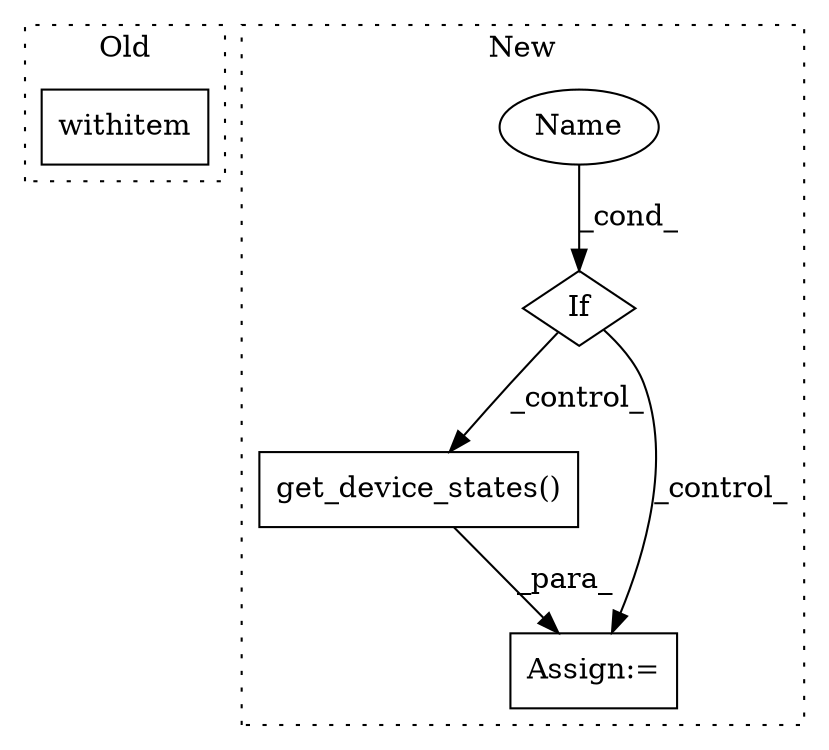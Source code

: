 digraph G {
subgraph cluster0 {
1 [label="withitem" a="49" s="7172" l="4" shape="box"];
label = "Old";
style="dotted";
}
subgraph cluster1 {
2 [label="get_device_states()" a="75" s="6994,7036" l="41,4" shape="box"];
3 [label="If" a="96" s="6930" l="3" shape="diamond"];
4 [label="Name" a="87" s="6933" l="9" shape="ellipse"];
5 [label="Assign:=" a="68" s="6960" l="34" shape="box"];
label = "New";
style="dotted";
}
2 -> 5 [label="_para_"];
3 -> 2 [label="_control_"];
3 -> 5 [label="_control_"];
4 -> 3 [label="_cond_"];
}